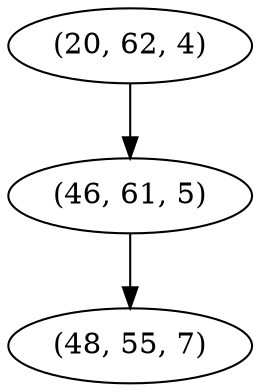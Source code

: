 digraph tree {
    "(20, 62, 4)";
    "(46, 61, 5)";
    "(48, 55, 7)";
    "(20, 62, 4)" -> "(46, 61, 5)";
    "(46, 61, 5)" -> "(48, 55, 7)";
}
